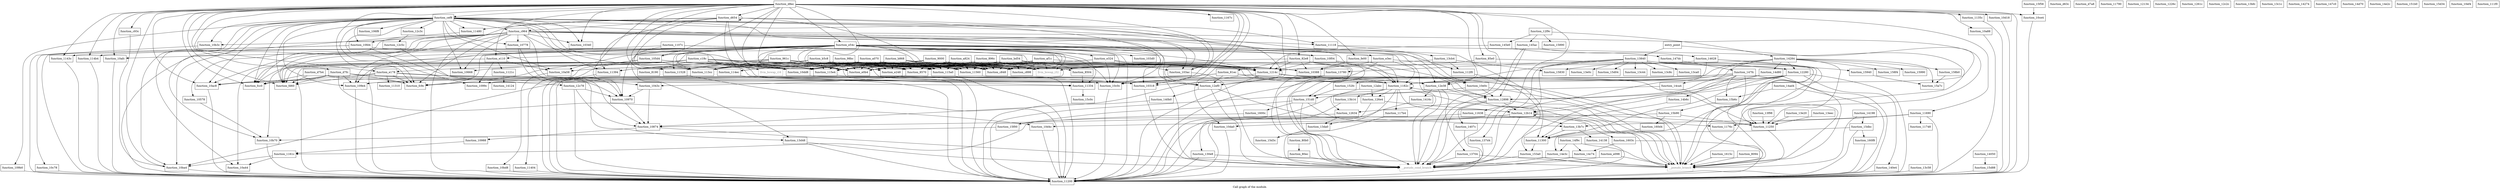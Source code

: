 digraph "Call graph of the module." {
  label="Call graph of the module.";
  node [shape=record];

  Node_function_10388 [label="{function_10388}"];
  Node_function_c848 [label="{function_c848}"];
  Node_function_c898 [label="{function_c898}"];
  Node_function_fe00 [label="{function_fe00}"];
  Node_function_10a44 [label="{function_10a44}"];
  Node_function_d7b4 [label="{function_d7b4}"];
  Node_function_e54c [label="{function_e54c}"];
  Node_function_103ac [label="{function_103ac}"];
  Node_function_e110 [label="{function_e110}"];
  Node_function_103d0 [label="{function_103d0}"];
  Node_function_1043c [label="{function_1043c}"];
  Node_function_c93c [label="{function_c93c}"];
  Node_function_c964 [label="{function_c964}"];
  Node_function_d7fc [label="{function_d7fc}"];
  Node_function_fc9c [label="{function_fc9c}"];
  Node_function_10578 [label="{function_10578}"];
  Node_function_e178 [label="{function_e178}"];
  Node_function_105d4 [label="{function_105d4}"];
  Node_function_cef8 [label="{function_cef8}"];
  Node_function_d63c [label="{function_d63c}"];
  Node_function_10a58 [label="{function_10a58}"];
  Node_function_d8ec [label="{function_d8ec}"];
  Node_function_10668 [label="{function_10668}"];
  Node_function_fcc0 [label="{function_fcc0}"];
  Node_function_e248 [label="{function_e248}"];
  Node_function_10a88 [label="{function_10a88}"];
  Node_function_bd54 [label="{function_bd54}"];
  Node_function_c18c [label="{function_c18c}"];
  Node_function_10ac8 [label="{function_10ac8}"];
  Node_function_10340 [label="{function_10340}"];
  Node_function_e098 [label="{function_e098}"];
  Node_function_106f8 [label="{function_106f8}"];
  Node_function_10778 [label="{function_10778}"];
  Node_function_e324 [label="{function_e324}"];
  Node_function_10874 [label="{function_10874}"];
  Node_function_10970 [label="{function_10970}"];
  Node_function_10318 [label="{function_10318}"];
  Node_function_109e4 [label="{function_109e4}"];
  Node_function_d654 [label="{function_d654}"];
  Node_function_e3ec [label="{function_e3ec}"];
  Node_function_d7a8 [label="{function_d7a8}"];
  Node_function_e0b4 [label="{function_e0b4}"];
  Node_function_10988 [label="{function_10988}"];
  Node_function_fd60 [label="{function_fd60}"];
  Node_function_1099c [label="{function_1099c}"];
  Node_function_11334 [label="{function_11334}"];
  Node_function_1135c [label="{function_1135c}"];
  Node_function_11394 [label="{function_11394}"];
  Node_function_113cc [label="{function_113cc}"];
  Node_function_11404 [label="{function_11404}"];
  Node_function_1143c [label="{function_1143c}"];
  Node_function_11480 [label="{function_11480}"];
  Node_function_114b4 [label="{function_114b4}"];
  Node_function_114ec [label="{function_114ec}"];
  Node_function_11528 [label="{function_11528}"];
  Node_function_11560 [label="{function_11560}"];
  Node_function_115a0 [label="{function_115a0}"];
  Node_function_115e4 [label="{function_115e4}"];
  Node_function_1161c [label="{function_1161c}"];
  Node_function_11638 [label="{function_11638}"];
  Node_function_1167c [label="{function_1167c}"];
  Node_function_11690 [label="{function_11690}"];
  Node_function_11748 [label="{function_11748}"];
  Node_function_1176c [label="{function_1176c}"];
  Node_function_11790 [label="{function_11790}"];
  Node_function_117b4 [label="{function_117b4}"];
  Node_function_1182c [label="{function_1182c}"];
  Node_function_12134 [label="{function_12134}"];
  Node_function_1214c [label="{function_1214c}"];
  Node_function_1226c [label="{function_1226c}"];
  Node_function_12280 [label="{function_12280}"];
  Node_function_1261c [label="{function_1261c}"];
  Node_function_12634 [label="{function_12634}"];
  Node_function_126e4 [label="{function_126e4}"];
  Node_function_12898 [label="{function_12898}"];
  Node_function_12abc [label="{function_12abc}"];
  Node_function_12b14 [label="{function_12b14}"];
  Node_function_12c2c [label="{function_12c2c}"];
  Node_function_12c3c [label="{function_12c3c}"];
  Node_function_12c5c [label="{function_12c5c}"];
  Node_function_12c78 [label="{function_12c78}"];
  Node_function_12e38 [label="{function_12e38}"];
  Node_function_130e8 [label="{function_130e8}"];
  Node_function_13704 [label="{function_13704}"];
  Node_function_13780 [label="{function_13780}"];
  Node_function_137d4 [label="{function_137d4}"];
  Node_function_13840 [label="{function_13840}"];
  Node_function_13b14 [label="{function_13b14}"];
  Node_function_13b7c [label="{function_13b7c}"];
  Node_function_13bfc [label="{function_13bfc}"];
  Node_function_13c1c [label="{function_13c1c}"];
  Node_function_13c44 [label="{function_13c44}"];
  Node_function_13c58 [label="{function_13c58}"];
  Node_function_13c8c [label="{function_13c8c}"];
  Node_function_13ca0 [label="{function_13ca0}"];
  Node_function_13cb4 [label="{function_13cb4}"];
  Node_function_13d48 [label="{function_13d48}"];
  Node_function_13da0 [label="{function_13da0}"];
  Node_function_13e0c [label="{function_13e0c}"];
  Node_function_13e20 [label="{function_13e20}"];
  Node_function_13eec [label="{function_13eec}"];
  Node_function_13f98 [label="{function_13f98}"];
  Node_function_14050 [label="{function_14050}"];
  Node_function_1407c [label="{function_1407c}"];
  Node_function_140b0 [label="{function_140b0}"];
  Node_function_140e4 [label="{function_140e4}"];
  Node_function_14124 [label="{function_14124}"];
  Node_function_14138 [label="{function_14138}"];
  Node_function_1416c [label="{function_1416c}"];
  Node_function_14198 [label="{function_14198}"];
  Node_function_14274 [label="{function_14274}"];
  Node_function_14284 [label="{function_14284}"];
  Node_function_145ac [label="{function_145ac}"];
  Node_function_145e0 [label="{function_145e0}"];
  Node_function_14628 [label="{function_14628}"];
  Node_function_147c0 [label="{function_147c0}"];
  Node_function_147dc [label="{function_147dc}"];
  Node_function_147fc [label="{function_147fc}"];
  Node_function_14ad4 [label="{function_14ad4}"];
  Node_function_14b6c [label="{function_14b6c}"];
  Node_function_14c74 [label="{function_14c74}"];
  Node_function_14ca4 [label="{function_14ca4}"];
  Node_function_14d70 [label="{function_14d70}"];
  Node_function_14d80 [label="{function_14d80}"];
  Node_function_14e2c [label="{function_14e2c}"];
  Node_function_14e3c [label="{function_14e3c}"];
  Node_function_14f9c [label="{function_14f9c}"];
  Node_function_151b0 [label="{function_151b0}"];
  Node_function_151d0 [label="{function_151d0}"];
  Node_function_152fc [label="{function_152fc}"];
  Node_function_153a0 [label="{function_153a0}"];
  Node_function_15830 [label="{function_15830}"];
  Node_function_15890 [label="{function_15890}"];
  Node_function_158b0 [label="{function_158b0}"];
  Node_function_158f4 [label="{function_158f4}"];
  Node_function_15940 [label="{function_15940}"];
  Node_function_15990 [label="{function_15990}"];
  Node_function_15a7c [label="{function_15a7c}"];
  Node_function_15b6c [label="{function_15b6c}"];
  Node_function_15b90 [label="{function_15b90}"];
  Node_function_15c0c [label="{function_15c0c}"];
  Node_function_15d04 [label="{function_15d04}"];
  Node_function_15d34 [label="{function_15d34}"];
  Node_function_15d3c [label="{function_15d3c}"];
  Node_function_15d88 [label="{function_15d88}"];
  Node_function_15dbc [label="{function_15dbc}"];
  Node_function_15f00 [label="{function_15f00}"];
  Node_function_15f58 [label="{function_15f58}"];
  Node_function_1600c [label="{function_1600c}"];
  Node_function_1603c [label="{function_1603c}"];
  Node_function_160d4 [label="{function_160d4}"];
  Node_function_160f8 [label="{function_160f8}"];
  Node_function_1615c [label="{function_1615c}"];
  Node_llvm_bswap_i32 [color="gray50", fontcolor="gray50", label="{llvm_bswap_i32}"];
  Node_llvm_bswap_i16 [color="gray50", fontcolor="gray50", label="{llvm_bswap_i16}"];
  Node_function_12ef0 [label="{function_12ef0}"];
  Node_function_12f9c [label="{function_12f9c}"];
  Node_function_10afc [label="{function_10afc}"];
  Node_function_10b3c [label="{function_10b3c}"];
  Node_function_10b70 [label="{function_10b70}"];
  Node_function_10ba4 [label="{function_10ba4}"];
  Node_function_10bd8 [label="{function_10bd8}"];
  Node_function_10c0c [label="{function_10c0c}"];
  Node_function_10c78 [label="{function_10c78}"];
  Node_function_10ce4 [label="{function_10ce4}"];
  Node_function_10d18 [label="{function_10d18}"];
  Node_function_10d4c [label="{function_10d4c}"];
  Node_function_10da0 [label="{function_10da0}"];
  Node_function_10dd8 [label="{function_10dd8}"];
  Node_function_10e0c [label="{function_10e0c}"];
  Node_function_10ef4 [label="{function_10ef4}"];
  Node_function_10f04 [label="{function_10f04}"];
  Node_function_10fd4 [label="{function_10fd4}"];
  Node_function_1107c [label="{function_1107c}"];
  Node_function_11118 [label="{function_11118}"];
  Node_function_111f0 [label="{function_111f0}"];
  Node_function_11200 [label="{function_11200}"];
  Node_function_1121c [label="{function_1121c}"];
  Node_function_11250 [label="{function_11250}"];
  Node_function_112f0 [label="{function_112f0}"];
  Node_function_11300 [label="{function_11300}"];
  Node_function_11310 [label="{function_11310}"];
  Node_function_109b0 [label="{function_109b0}"];
  Node___pseudo_branch [color="gray50", fontcolor="gray50", label="{__pseudo_branch}"];
  Node___pseudo_cond_branch [color="gray50", fontcolor="gray50", label="{__pseudo_cond_branch}"];
  Node_function_8094 [label="{function_8094}"];
  Node_function_80b0 [label="{function_80b0}"];
  Node_function_80ec [label="{function_80ec}"];
  Node_entry_point [label="{entry_point}"];
  Node_function_8190 [label="{function_8190}"];
  Node_function_81ec [label="{function_81ec}"];
  Node_function_82e8 [label="{function_82e8}"];
  Node_function_8504 [label="{function_8504}"];
  Node_function_8570 [label="{function_8570}"];
  Node_function_85e0 [label="{function_85e0}"];
  Node_function_896c [label="{function_896c}"];
  Node_function_9000 [label="{function_9000}"];
  Node_function_961c [label="{function_961c}"];
  Node_function_98bc [label="{function_98bc}"];
  Node_function_a070 [label="{function_a070}"];
  Node_function_a824 [label="{function_a824}"];
  Node_function_af1c [label="{function_af1c}"];
  Node_function_b5c8 [label="{function_b5c8}"];
  Node_function_b868 [label="{function_b868}"];
  Node_function_10388 -> Node___pseudo_cond_branch;
  Node_function_fe00 -> Node_function_10388;
  Node_function_fe00 -> Node_function_1182c;
  Node_function_d7b4 -> Node_function_fc9c;
  Node_function_d7b4 -> Node_function_fcc0;
  Node_function_d7b4 -> Node_function_fd60;
  Node_function_d7b4 -> Node_function_11334;
  Node_function_e54c -> Node_function_c848;
  Node_function_e54c -> Node_function_c898;
  Node_function_e54c -> Node_function_e110;
  Node_function_e54c -> Node_function_103d0;
  Node_function_e54c -> Node_function_fc9c;
  Node_function_e54c -> Node_function_105d4;
  Node_function_e54c -> Node_function_10a58;
  Node_function_e54c -> Node_function_fcc0;
  Node_function_e54c -> Node_function_10ac8;
  Node_function_e54c -> Node_function_e324;
  Node_function_e54c -> Node_function_10970;
  Node_function_e54c -> Node_function_e3ec;
  Node_function_e54c -> Node_function_e0b4;
  Node_function_e54c -> Node_function_fd60;
  Node_function_e54c -> Node_function_11334;
  Node_function_e54c -> Node_function_113cc;
  Node_function_e54c -> Node_function_1143c;
  Node_function_e54c -> Node_function_114b4;
  Node_function_e54c -> Node_function_114ec;
  Node_function_e54c -> Node_function_11528;
  Node_function_e54c -> Node_function_11560;
  Node_function_e54c -> Node_function_115a0;
  Node_function_e54c -> Node_function_115e4;
  Node_function_e54c -> Node_function_1214c;
  Node_function_e54c -> Node_function_12e38;
  Node_function_e54c -> Node_llvm_bswap_i32;
  Node_function_e54c -> Node_function_10afc;
  Node_function_e54c -> Node_function_10c0c;
  Node_function_e54c -> Node_function_10dd8;
  Node_function_e54c -> Node_function_11200;
  Node_function_e54c -> Node_function_112f0;
  Node_function_e54c -> Node_function_11300;
  Node_function_e54c -> Node___pseudo_cond_branch;
  Node_function_103ac -> Node___pseudo_cond_branch;
  Node_function_e110 -> Node_function_10a44;
  Node_function_e110 -> Node_function_10a58;
  Node_function_e110 -> Node_function_1099c;
  Node_function_e110 -> Node_function_1121c;
  Node_function_1043c -> Node_function_10874;
  Node_function_1043c -> Node_function_10970;
  Node_function_c93c -> Node_function_10ba4;
  Node_function_c964 -> Node_function_103ac;
  Node_function_c964 -> Node_function_1043c;
  Node_function_c964 -> Node_function_fc9c;
  Node_function_c964 -> Node_function_10578;
  Node_function_c964 -> Node_function_10668;
  Node_function_c964 -> Node_function_fcc0;
  Node_function_c964 -> Node_function_10340;
  Node_function_c964 -> Node_function_10778;
  Node_function_c964 -> Node_function_10318;
  Node_function_c964 -> Node_function_109e4;
  Node_function_c964 -> Node_function_fd60;
  Node_function_c964 -> Node_function_12ef0;
  Node_function_c964 -> Node_function_10b3c;
  Node_function_c964 -> Node_function_10ba4;
  Node_function_c964 -> Node_function_10dd8;
  Node_function_c964 -> Node_function_10e0c;
  Node_function_c964 -> Node_function_10fd4;
  Node_function_c964 -> Node_function_11118;
  Node_function_c964 -> Node_function_11250;
  Node_function_d7fc -> Node_function_fc9c;
  Node_function_d7fc -> Node_function_fcc0;
  Node_function_d7fc -> Node_function_10ac8;
  Node_function_d7fc -> Node_function_109e4;
  Node_function_d7fc -> Node_function_fd60;
  Node_function_d7fc -> Node_function_12e38;
  Node_function_d7fc -> Node_function_12ef0;
  Node_function_d7fc -> Node_function_10d4c;
  Node_function_10578 -> Node_function_10b70;
  Node_function_e178 -> Node_function_fc9c;
  Node_function_e178 -> Node_function_fcc0;
  Node_function_e178 -> Node_function_10970;
  Node_function_e178 -> Node_function_10318;
  Node_function_e178 -> Node_function_fd60;
  Node_function_e178 -> Node_function_11310;
  Node_function_105d4 -> Node_function_113cc;
  Node_function_105d4 -> Node_function_11404;
  Node_function_105d4 -> Node_function_115e4;
  Node_function_105d4 -> Node_function_10dd8;
  Node_function_105d4 -> Node_function_11200;
  Node_function_cef8 -> Node_function_10a44;
  Node_function_cef8 -> Node_function_103ac;
  Node_function_cef8 -> Node_function_c964;
  Node_function_cef8 -> Node_function_fc9c;
  Node_function_cef8 -> Node_function_10a58;
  Node_function_cef8 -> Node_function_10668;
  Node_function_cef8 -> Node_function_fcc0;
  Node_function_cef8 -> Node_function_10ac8;
  Node_function_cef8 -> Node_function_10340;
  Node_function_cef8 -> Node_function_106f8;
  Node_function_cef8 -> Node_function_10778;
  Node_function_cef8 -> Node_function_109e4;
  Node_function_cef8 -> Node_function_fd60;
  Node_function_cef8 -> Node_function_1099c;
  Node_function_cef8 -> Node_function_11394;
  Node_function_cef8 -> Node_function_11480;
  Node_function_cef8 -> Node_function_115e4;
  Node_function_cef8 -> Node_function_1182c;
  Node_function_cef8 -> Node_function_12c3c;
  Node_function_cef8 -> Node_function_12ef0;
  Node_function_cef8 -> Node_function_10b3c;
  Node_function_cef8 -> Node_function_10b70;
  Node_function_cef8 -> Node_function_10ba4;
  Node_function_cef8 -> Node_function_10dd8;
  Node_function_cef8 -> Node_function_10e0c;
  Node_function_cef8 -> Node_function_10fd4;
  Node_function_cef8 -> Node_function_11118;
  Node_function_cef8 -> Node_function_109b0;
  Node_function_cef8 -> Node___pseudo_cond_branch;
  Node_function_10a58 -> Node_function_10bd8;
  Node_function_d8ec -> Node_function_fe00;
  Node_function_d8ec -> Node_function_e54c;
  Node_function_d8ec -> Node_function_103ac;
  Node_function_d8ec -> Node_function_e110;
  Node_function_d8ec -> Node_function_c93c;
  Node_function_d8ec -> Node_function_d7fc;
  Node_function_d8ec -> Node_function_fc9c;
  Node_function_d8ec -> Node_function_e178;
  Node_function_d8ec -> Node_function_105d4;
  Node_function_d8ec -> Node_function_cef8;
  Node_function_d8ec -> Node_function_fcc0;
  Node_function_d8ec -> Node_function_10a88;
  Node_function_d8ec -> Node_function_10ac8;
  Node_function_d8ec -> Node_function_10340;
  Node_function_d8ec -> Node_function_10970;
  Node_function_d8ec -> Node_function_10318;
  Node_function_d8ec -> Node_function_d654;
  Node_function_d8ec -> Node_function_e0b4;
  Node_function_d8ec -> Node_function_fd60;
  Node_function_d8ec -> Node_function_1135c;
  Node_function_d8ec -> Node_function_113cc;
  Node_function_d8ec -> Node_function_1143c;
  Node_function_d8ec -> Node_function_114b4;
  Node_function_d8ec -> Node_function_11528;
  Node_function_d8ec -> Node_function_115e4;
  Node_function_d8ec -> Node_function_11638;
  Node_function_d8ec -> Node_function_1167c;
  Node_function_d8ec -> Node_function_11690;
  Node_function_d8ec -> Node_function_12e38;
  Node_function_d8ec -> Node_function_12ef0;
  Node_function_d8ec -> Node_function_10afc;
  Node_function_d8ec -> Node_function_10ba4;
  Node_function_d8ec -> Node_function_10c0c;
  Node_function_d8ec -> Node_function_10ce4;
  Node_function_d8ec -> Node_function_10d18;
  Node_function_d8ec -> Node_function_10da0;
  Node_function_d8ec -> Node_function_10dd8;
  Node_function_d8ec -> Node_function_11200;
  Node_function_d8ec -> Node___pseudo_cond_branch;
  Node_function_d8ec -> Node_function_82e8;
  Node_function_d8ec -> Node_function_85e0;
  Node_function_10a88 -> Node_function_11200;
  Node_function_bd54 -> Node_function_10388;
  Node_function_bd54 -> Node_function_c848;
  Node_function_bd54 -> Node_function_c898;
  Node_function_bd54 -> Node_function_fc9c;
  Node_function_bd54 -> Node_function_e0b4;
  Node_function_bd54 -> Node_function_fd60;
  Node_function_bd54 -> Node_function_11560;
  Node_function_bd54 -> Node_function_115a0;
  Node_function_bd54 -> Node_function_115e4;
  Node_function_bd54 -> Node_function_1214c;
  Node_function_bd54 -> Node_llvm_bswap_i32;
  Node_function_bd54 -> Node_function_10dd8;
  Node_function_bd54 -> Node_function_8570;
  Node_function_c18c -> Node_function_10388;
  Node_function_c18c -> Node_function_c848;
  Node_function_c18c -> Node_function_c898;
  Node_function_c18c -> Node_function_fc9c;
  Node_function_c18c -> Node_function_e178;
  Node_function_c18c -> Node_function_10668;
  Node_function_c18c -> Node_function_fcc0;
  Node_function_c18c -> Node_function_10318;
  Node_function_c18c -> Node_function_109e4;
  Node_function_c18c -> Node_function_e0b4;
  Node_function_c18c -> Node_function_fd60;
  Node_function_c18c -> Node_function_11334;
  Node_function_c18c -> Node_function_11560;
  Node_function_c18c -> Node_function_115a0;
  Node_function_c18c -> Node_function_115e4;
  Node_function_c18c -> Node_function_1214c;
  Node_function_c18c -> Node_llvm_bswap_i16;
  Node_function_c18c -> Node_function_10b70;
  Node_function_c18c -> Node_function_10dd8;
  Node_function_c18c -> Node_function_8190;
  Node_function_c18c -> Node_function_8570;
  Node_function_10ac8 -> Node_function_11200;
  Node_function_e098 -> Node___pseudo_branch;
  Node_function_e098 -> Node___pseudo_cond_branch;
  Node_function_10778 -> Node_function_10874;
  Node_function_10778 -> Node_function_10970;
  Node_function_e324 -> Node_function_103ac;
  Node_function_e324 -> Node_function_113cc;
  Node_function_e324 -> Node_function_115e4;
  Node_function_e324 -> Node_function_10c0c;
  Node_function_e324 -> Node___pseudo_cond_branch;
  Node_function_10874 -> Node_function_10988;
  Node_function_10874 -> Node___pseudo_cond_branch;
  Node_function_10970 -> Node_function_10874;
  Node_function_10318 -> Node___pseudo_cond_branch;
  Node_function_109e4 -> Node_function_11200;
  Node_function_d654 -> Node_function_c964;
  Node_function_d654 -> Node_function_d654;
  Node_function_d654 -> Node_function_11394;
  Node_function_d654 -> Node_function_113cc;
  Node_function_d654 -> Node_function_11480;
  Node_function_d654 -> Node_function_115a0;
  Node_function_d654 -> Node_function_115e4;
  Node_function_d654 -> Node_function_12ef0;
  Node_function_d654 -> Node_function_10c0c;
  Node_function_d654 -> Node_function_10dd8;
  Node_function_d654 -> Node_function_11200;
  Node_function_e3ec -> Node_function_10388;
  Node_function_e3ec -> Node_function_10318;
  Node_function_e3ec -> Node_function_1182c;
  Node_function_e3ec -> Node_function_12280;
  Node_function_10988 -> Node_function_1161c;
  Node_function_11334 -> Node_function_15c0c;
  Node_function_1135c -> Node_function_11200;
  Node_function_11394 -> Node_function_11200;
  Node_function_113cc -> Node_function_11200;
  Node_function_11404 -> Node_function_11200;
  Node_function_1143c -> Node_function_11200;
  Node_function_11480 -> Node_function_11200;
  Node_function_114b4 -> Node_function_11200;
  Node_function_114ec -> Node_function_11200;
  Node_function_11528 -> Node_function_11200;
  Node_function_11560 -> Node_function_11200;
  Node_function_115a0 -> Node_function_11200;
  Node_function_115e4 -> Node_function_11200;
  Node_function_1161c -> Node_function_10a44;
  Node_function_1161c -> Node_function_10ba4;
  Node_function_11638 -> Node_function_1176c;
  Node_function_11638 -> Node_function_11200;
  Node_function_11690 -> Node_function_11748;
  Node_function_11690 -> Node_function_1176c;
  Node_function_11690 -> Node_function_13b7c;
  Node_function_11690 -> Node_function_11200;
  Node_function_117b4 -> Node___pseudo_cond_branch;
  Node_function_1182c -> Node_function_117b4;
  Node_function_1182c -> Node_function_1182c;
  Node_function_1182c -> Node_function_126e4;
  Node_function_1182c -> Node_function_12898;
  Node_function_1182c -> Node_function_12b14;
  Node_function_1182c -> Node_function_13b14;
  Node_function_1182c -> Node_function_13da0;
  Node_function_1182c -> Node_function_11200;
  Node_function_1182c -> Node___pseudo_branch;
  Node_function_1214c -> Node_function_10874;
  Node_function_1214c -> Node_function_1182c;
  Node_function_1214c -> Node_function_11200;
  Node_function_1214c -> Node_function_11250;
  Node_function_1214c -> Node___pseudo_branch;
  Node_function_12280 -> Node_function_1182c;
  Node_function_12280 -> Node_function_12898;
  Node_function_12280 -> Node_function_12b14;
  Node_function_12280 -> Node_function_140e4;
  Node_function_12280 -> Node_function_11200;
  Node_function_12280 -> Node_function_11300;
  Node_function_12280 -> Node___pseudo_branch;
  Node_function_12634 -> Node_function_10874;
  Node_function_12634 -> Node_function_13da0;
  Node_function_126e4 -> Node_function_12b14;
  Node_function_126e4 -> Node_function_130e8;
  Node_function_12898 -> Node_function_12634;
  Node_function_12898 -> Node_function_12b14;
  Node_function_12898 -> Node_function_1407c;
  Node_function_12898 -> Node___pseudo_branch;
  Node_function_12898 -> Node___pseudo_cond_branch;
  Node_function_12abc -> Node_function_12634;
  Node_function_12abc -> Node_function_126e4;
  Node_function_12b14 -> Node_function_1161c;
  Node_function_12b14 -> Node_function_12b14;
  Node_function_12b14 -> Node_function_13b7c;
  Node_function_12b14 -> Node_function_10da0;
  Node_function_12b14 -> Node_function_11250;
  Node_function_12b14 -> Node___pseudo_branch;
  Node_function_12b14 -> Node___pseudo_cond_branch;
  Node_function_12c3c -> Node_function_12c5c;
  Node_function_12c5c -> Node_function_12c78;
  Node_function_12c78 -> Node_function_10874;
  Node_function_12c78 -> Node_function_10970;
  Node_function_12c78 -> Node_function_11200;
  Node_function_12e38 -> Node_function_13704;
  Node_function_12e38 -> Node_function_1416c;
  Node_function_12e38 -> Node___pseudo_branch;
  Node_function_12e38 -> Node___pseudo_cond_branch;
  Node_function_130e8 -> Node_function_11200;
  Node_function_130e8 -> Node___pseudo_branch;
  Node_function_13704 -> Node___pseudo_branch;
  Node_function_13704 -> Node___pseudo_cond_branch;
  Node_function_13780 -> Node_function_109e4;
  Node_function_13780 -> Node_function_10c0c;
  Node_function_13780 -> Node___pseudo_cond_branch;
  Node_function_137d4 -> Node___pseudo_cond_branch;
  Node_function_13840 -> Node_function_12e38;
  Node_function_13840 -> Node_function_13780;
  Node_function_13840 -> Node_function_137d4;
  Node_function_13840 -> Node_function_13c44;
  Node_function_13840 -> Node_function_13c8c;
  Node_function_13840 -> Node_function_13ca0;
  Node_function_13840 -> Node_function_13e0c;
  Node_function_13840 -> Node_function_15940;
  Node_function_13840 -> Node_function_15d04;
  Node_function_13840 -> Node_function_11250;
  Node_function_13840 -> Node___pseudo_branch;
  Node_function_13840 -> Node___pseudo_cond_branch;
  Node_function_13b14 -> Node_function_11200;
  Node_function_13b7c -> Node_function_14138;
  Node_function_13b7c -> Node_function_11300;
  Node_function_13c58 -> Node_function_11200;
  Node_function_13cb4 -> Node_function_15830;
  Node_function_13cb4 -> Node_function_11200;
  Node_function_13cb4 -> Node_function_112f0;
  Node_function_13d48 -> Node_function_11200;
  Node_function_13d48 -> Node___pseudo_cond_branch;
  Node_function_13da0 -> Node_function_15d3c;
  Node_function_13e20 -> Node_function_11250;
  Node_function_13eec -> Node_function_11250;
  Node_function_13f98 -> Node_function_11250;
  Node_function_14050 -> Node_function_15d88;
  Node_function_1407c -> Node_function_11200;
  Node_function_140b0 -> Node_function_11200;
  Node_function_140e4 -> Node_function_11200;
  Node_function_14138 -> Node_function_11200;
  Node_function_1416c -> Node_function_11200;
  Node_function_14198 -> Node_function_15dbc;
  Node_function_14198 -> Node___pseudo_branch;
  Node_function_14284 -> Node_function_1182c;
  Node_function_14284 -> Node_function_12280;
  Node_function_14284 -> Node_function_14ca4;
  Node_function_14284 -> Node_function_14d80;
  Node_function_14284 -> Node_function_151d0;
  Node_function_14284 -> Node_function_15830;
  Node_function_14284 -> Node_function_158b0;
  Node_function_14284 -> Node_function_158f4;
  Node_function_14284 -> Node_function_15990;
  Node_function_14284 -> Node_function_15a7c;
  Node_function_14284 -> Node_function_11250;
  Node_function_145ac -> Node_function_12898;
  Node_function_145ac -> Node_function_14628;
  Node_function_145ac -> Node___pseudo_cond_branch;
  Node_function_145e0 -> Node_function_1214c;
  Node_function_145e0 -> Node_function_147dc;
  Node_function_14628 -> Node_function_14e3c;
  Node_function_14628 -> Node_function_10dd8;
  Node_function_14628 -> Node___pseudo_branch;
  Node_function_14628 -> Node___pseudo_cond_branch;
  Node_function_147dc -> Node_function_147fc;
  Node_function_147fc -> Node_function_109e4;
  Node_function_147fc -> Node_function_1182c;
  Node_function_147fc -> Node_function_12898;
  Node_function_147fc -> Node_function_14b6c;
  Node_function_147fc -> Node_function_15b6c;
  Node_function_147fc -> Node_function_10c0c;
  Node_function_147fc -> Node_function_11200;
  Node_function_147fc -> Node___pseudo_branch;
  Node_function_14ad4 -> Node_function_15b6c;
  Node_function_14ad4 -> Node_function_11200;
  Node_function_14b6c -> Node_function_11300;
  Node_function_14c74 -> Node___pseudo_cond_branch;
  Node_function_14ca4 -> Node_function_151d0;
  Node_function_14ca4 -> Node___pseudo_branch;
  Node_function_14d80 -> Node_function_152fc;
  Node_function_14d80 -> Node___pseudo_branch;
  Node_function_14d80 -> Node___pseudo_cond_branch;
  Node_function_14e3c -> Node___pseudo_branch;
  Node_function_14e3c -> Node___pseudo_cond_branch;
  Node_function_14f9c -> Node_function_14c74;
  Node_function_14f9c -> Node_function_14e3c;
  Node_function_14f9c -> Node___pseudo_branch;
  Node_function_151d0 -> Node_function_15f00;
  Node_function_151d0 -> Node_function_1600c;
  Node_function_151d0 -> Node_function_1603c;
  Node_function_151d0 -> Node___pseudo_cond_branch;
  Node_function_152fc -> Node_function_151d0;
  Node_function_153a0 -> Node___pseudo_branch;
  Node_function_153a0 -> Node___pseudo_cond_branch;
  Node_function_158b0 -> Node_function_15a7c;
  Node_function_15940 -> Node_function_15a7c;
  Node_function_15b6c -> Node_function_15b90;
  Node_function_15b90 -> Node_function_160d4;
  Node_function_15b90 -> Node_function_10d4c;
  Node_function_15b90 -> Node_function_11250;
  Node_function_15d88 -> Node_function_11200;
  Node_function_15dbc -> Node_function_160f8;
  Node_function_15dbc -> Node_function_11200;
  Node_function_15dbc -> Node_function_11300;
  Node_function_15f00 -> Node_function_10b70;
  Node_function_15f58 -> Node_function_10ce4;
  Node_function_1600c -> Node_function_15f00;
  Node_function_1603c -> Node_function_14c74;
  Node_function_1603c -> Node_function_11200;
  Node_function_160d4 -> Node_function_11300;
  Node_function_160f8 -> Node_function_11200;
  Node_function_1615c -> Node___pseudo_branch;
  Node_function_12ef0 -> Node_function_13b7c;
  Node_function_12ef0 -> Node_function_140b0;
  Node_function_12ef0 -> Node___pseudo_cond_branch;
  Node_function_12f9c -> Node_function_14284;
  Node_function_12f9c -> Node_function_145ac;
  Node_function_12f9c -> Node_function_145e0;
  Node_function_12f9c -> Node_function_15890;
  Node_function_10afc -> Node_function_11200;
  Node_function_10b3c -> Node_function_11200;
  Node_function_10b70 -> Node_function_11200;
  Node_function_10ba4 -> Node_function_11200;
  Node_function_10bd8 -> Node_function_11200;
  Node_function_10c0c -> Node_function_11200;
  Node_function_10c78 -> Node_function_11200;
  Node_function_10ce4 -> Node_function_11200;
  Node_function_10d18 -> Node_function_11200;
  Node_function_10d4c -> Node_function_11200;
  Node_function_10da0 -> Node_function_11200;
  Node_function_10dd8 -> Node_function_11200;
  Node_function_10e0c -> Node_function_12898;
  Node_function_10e0c -> Node_function_11200;
  Node_function_10e0c -> Node___pseudo_branch;
  Node_function_10f04 -> Node_function_1182c;
  Node_function_10f04 -> Node_function_1214c;
  Node_function_10f04 -> Node_function_12898;
  Node_function_10fd4 -> Node_function_13d48;
  Node_function_10fd4 -> Node_function_10c78;
  Node_function_10fd4 -> Node_function_10f04;
  Node_function_10fd4 -> Node_function_11200;
  Node_function_1107c -> Node_function_13d48;
  Node_function_1107c -> Node_function_10c0c;
  Node_function_1107c -> Node_function_10f04;
  Node_function_1107c -> Node_function_11200;
  Node_function_11118 -> Node_function_13cb4;
  Node_function_11118 -> Node___pseudo_branch;
  Node_function_1121c -> Node_function_14124;
  Node_function_11250 -> Node___pseudo_branch;
  Node_function_112f0 -> Node_function_153a0;
  Node_function_11300 -> Node_function_153a0;
  Node_function_109b0 -> Node_function_11200;
  Node_function_8094 -> Node___pseudo_branch;
  Node_function_80b0 -> Node_function_80ec;
  Node_function_80ec -> Node___pseudo_cond_branch;
  Node_entry_point -> Node_function_12b14;
  Node_entry_point -> Node_function_13840;
  Node_function_81ec -> Node_function_10ac8;
  Node_function_81ec -> Node_function_1099c;
  Node_function_81ec -> Node_function_12e38;
  Node_function_81ec -> Node_function_12ef0;
  Node_function_81ec -> Node_function_10ba4;
  Node_function_81ec -> Node___pseudo_branch;
  Node_function_82e8 -> Node_function_10388;
  Node_function_82e8 -> Node_function_1214c;
  Node_function_82e8 -> Node_function_12898;
  Node_function_82e8 -> Node_llvm_bswap_i32;
  Node_function_82e8 -> Node_function_11200;
  Node_function_82e8 -> Node___pseudo_cond_branch;
  Node_function_82e8 -> Node_function_81ec;
  Node_function_8504 -> Node_function_11334;
  Node_function_8570 -> Node_function_1043c;
  Node_function_85e0 -> Node_function_1214c;
  Node_function_85e0 -> Node_function_12280;
  Node_function_896c -> Node_function_10388;
  Node_function_896c -> Node_function_c848;
  Node_function_896c -> Node_function_c898;
  Node_function_896c -> Node_function_e248;
  Node_function_896c -> Node_function_e0b4;
  Node_function_896c -> Node_function_11560;
  Node_function_896c -> Node_function_115a0;
  Node_function_896c -> Node_function_115e4;
  Node_function_896c -> Node_function_1214c;
  Node_function_896c -> Node_llvm_bswap_i32;
  Node_function_896c -> Node_function_10dd8;
  Node_function_896c -> Node_function_8570;
  Node_function_9000 -> Node_function_c848;
  Node_function_9000 -> Node_function_c898;
  Node_function_9000 -> Node_function_e248;
  Node_function_9000 -> Node_function_e0b4;
  Node_function_9000 -> Node_function_11560;
  Node_function_9000 -> Node_function_115a0;
  Node_function_9000 -> Node_function_115e4;
  Node_function_9000 -> Node_function_1214c;
  Node_function_9000 -> Node_llvm_bswap_i32;
  Node_function_9000 -> Node_function_10dd8;
  Node_function_9000 -> Node_function_8570;
  Node_function_961c -> Node_function_e248;
  Node_function_961c -> Node_function_e0b4;
  Node_function_961c -> Node_function_11394;
  Node_function_961c -> Node_function_113cc;
  Node_function_961c -> Node_function_11528;
  Node_function_961c -> Node_function_115e4;
  Node_function_961c -> Node_function_1214c;
  Node_function_961c -> Node_llvm_bswap_i32;
  Node_function_961c -> Node_function_8570;
  Node_function_98bc -> Node_function_c848;
  Node_function_98bc -> Node_function_c898;
  Node_function_98bc -> Node_function_10a58;
  Node_function_98bc -> Node_function_e248;
  Node_function_98bc -> Node_function_e0b4;
  Node_function_98bc -> Node_function_113cc;
  Node_function_98bc -> Node_function_114ec;
  Node_function_98bc -> Node_function_11560;
  Node_function_98bc -> Node_function_115a0;
  Node_function_98bc -> Node_function_115e4;
  Node_function_98bc -> Node_function_1182c;
  Node_function_98bc -> Node_function_1214c;
  Node_function_98bc -> Node_llvm_bswap_i32;
  Node_function_98bc -> Node_function_10c0c;
  Node_function_98bc -> Node_function_10dd8;
  Node_function_98bc -> Node_function_8570;
  Node_function_a070 -> Node_function_c848;
  Node_function_a070 -> Node_function_c898;
  Node_function_a070 -> Node_function_10a58;
  Node_function_a070 -> Node_function_e248;
  Node_function_a070 -> Node_function_e0b4;
  Node_function_a070 -> Node_function_113cc;
  Node_function_a070 -> Node_function_114ec;
  Node_function_a070 -> Node_function_11560;
  Node_function_a070 -> Node_function_115a0;
  Node_function_a070 -> Node_function_115e4;
  Node_function_a070 -> Node_function_1182c;
  Node_function_a070 -> Node_function_1214c;
  Node_function_a070 -> Node_llvm_bswap_i32;
  Node_function_a070 -> Node_function_10c0c;
  Node_function_a070 -> Node_function_10dd8;
  Node_function_a070 -> Node_function_8570;
  Node_function_a824 -> Node_function_c848;
  Node_function_a824 -> Node_function_c898;
  Node_function_a824 -> Node_function_e248;
  Node_function_a824 -> Node_function_e0b4;
  Node_function_a824 -> Node_function_11560;
  Node_function_a824 -> Node_function_115a0;
  Node_function_a824 -> Node_function_115e4;
  Node_function_a824 -> Node_function_1214c;
  Node_function_a824 -> Node_llvm_bswap_i32;
  Node_function_a824 -> Node_function_10dd8;
  Node_function_a824 -> Node_function_8504;
  Node_function_a824 -> Node_function_8570;
  Node_function_af1c -> Node_function_c848;
  Node_function_af1c -> Node_function_c898;
  Node_function_af1c -> Node_function_e0b4;
  Node_function_af1c -> Node_function_11560;
  Node_function_af1c -> Node_function_115a0;
  Node_function_af1c -> Node_function_115e4;
  Node_function_af1c -> Node_function_1214c;
  Node_function_af1c -> Node_llvm_bswap_i32;
  Node_function_af1c -> Node_function_10dd8;
  Node_function_af1c -> Node_function_8504;
  Node_function_af1c -> Node_function_8570;
  Node_function_b5c8 -> Node_function_e248;
  Node_function_b5c8 -> Node_function_e0b4;
  Node_function_b5c8 -> Node_function_11394;
  Node_function_b5c8 -> Node_function_113cc;
  Node_function_b5c8 -> Node_function_11528;
  Node_function_b5c8 -> Node_function_115e4;
  Node_function_b5c8 -> Node_function_1214c;
  Node_function_b5c8 -> Node_llvm_bswap_i32;
  Node_function_b5c8 -> Node_function_8570;
  Node_function_b868 -> Node_function_c848;
  Node_function_b868 -> Node_function_c898;
  Node_function_b868 -> Node_function_e248;
  Node_function_b868 -> Node_function_e0b4;
  Node_function_b868 -> Node_function_11560;
  Node_function_b868 -> Node_function_115a0;
  Node_function_b868 -> Node_function_115e4;
  Node_function_b868 -> Node_function_1214c;
  Node_function_b868 -> Node_llvm_bswap_i32;
  Node_function_b868 -> Node_llvm_bswap_i16;
  Node_function_b868 -> Node_function_10dd8;
  Node_function_b868 -> Node_function_8570;
}
